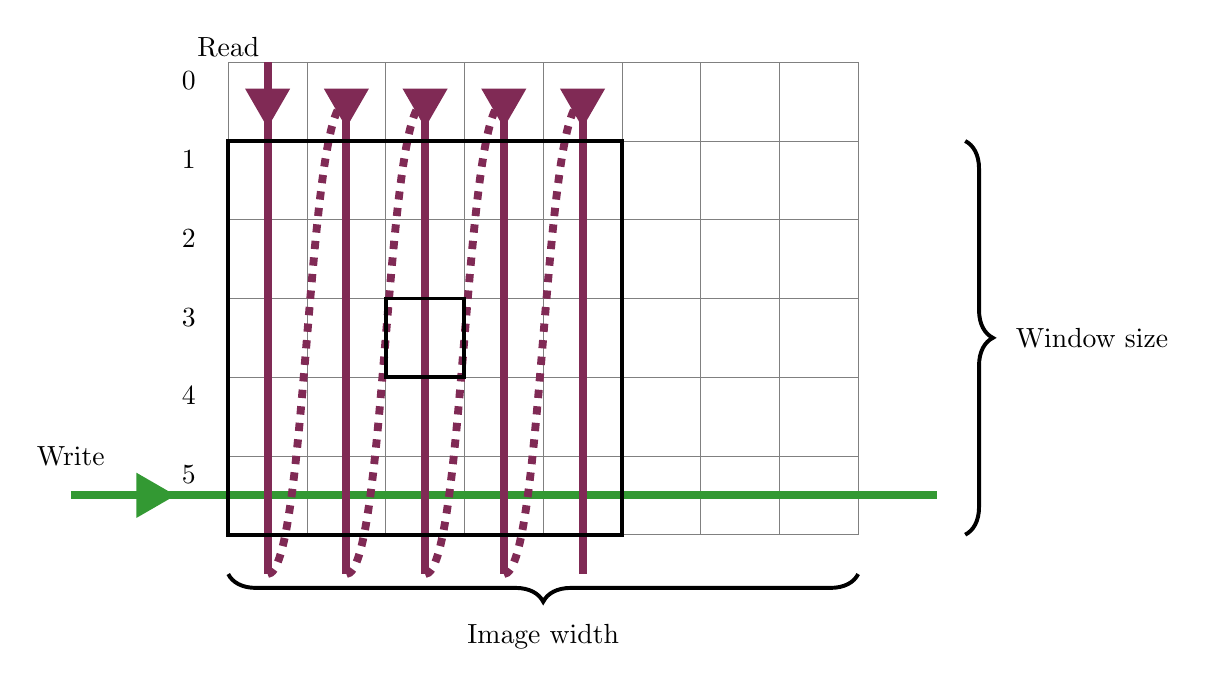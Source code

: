 % \tikzsetnextfilename{system-overview}
\begin{tikzpicture}[
    rounded corners=0mm,
    triangle/.style = {fill=blue!20, regular polygon, regular polygon sides=3 },
    node rotated/.style = {rotate=180},
    border rotated/.style = {shape border rotate=180}
]
    %coordinates
    \coordinate (orig)      at (0,0);

    \begin{pgfonlayer}{main}
        
        % Write arrows
        % \draw[draw=blue,line width=1.5mm] (8,4.5) .. controls (8,4) and (-1,4) .. (-1,3.5);
        % \path[draw=blue,line width=1.5mm] ($(-1,3.5)$) -- ($(8,3.5)$) node[anchor=east] {};

        % Write path
        \path[draw={rgb:red,1;green,3;blue,1},line width=1.0mm] ($(-2,0.5)$)  -- ($(9,0.5)$);
        % Write triangles
        \node[triangle,shape border rotate=270, fill={rgb:red,1;green,3;blue,1},minimum size=0.1cm] at (-1,0.5) {};
        
        % Read path
        \path[draw={rgb:red,3;green,1;blue,2},line width=1.0mm]  (0.5,6)  -- (0.5,-0.5);
        \path[draw={rgb:red,3;green,1;blue,2},line width=1.0mm]  (1.5,5.5)  -- (1.5,-0.5);
        \path[draw={rgb:red,3;green,1;blue,2},line width=1.0mm]  (2.5,5.5)  -- (2.5,-0.5);
        \path[draw={rgb:red,3;green,1;blue,2},line width=1.0mm]  (3.5,5.5)  -- (3.5,-0.5);
        \path[draw={rgb:red,3;green,1;blue,2},line width=1.0mm]  (4.5,5.5)  -- (4.5,-0.5);

        \path[draw={rgb:red,3;green,1;blue,2},line width=1.0mm,dashed] (0.5,-0.5)  .. controls (1,-0.5) and (1,5.5) .. (1.5,5.5);
        \path[draw={rgb:red,3;green,1;blue,2},line width=1.0mm,dashed] (1.5,-0.5)  .. controls (2,-0.5) and (2,5.5) .. (2.5,5.5);
        \path[draw={rgb:red,3;green,1;blue,2},line width=1.0mm,dashed] (2.5,-0.5)  .. controls (3,-0.5) and (3,5.5) .. (3.5,5.5);
        \path[draw={rgb:red,3;green,1;blue,2},line width=1.0mm,dashed] (3.5,-0.5)  .. controls (4,-0.5) and (4,5.5) .. (4.5,5.5);
        % Read triangles
        \node[triangle, border rotated, fill={rgb:red,3;green,1;blue,2},minimum size=0.1cm] at (0.5,5.5) {};
        \node[triangle, border rotated, fill={rgb:red,3;green,1;blue,2},minimum size=0.1cm] at (1.5,5.5) {};
        \node[triangle, border rotated, fill={rgb:red,3;green,1;blue,2},minimum size=0.1cm] at (2.5,5.5) {};
        \node[triangle, border rotated, fill={rgb:red,3;green,1;blue,2},minimum size=0.1cm] at (3.5,5.5) {};
        \node[triangle, border rotated, fill={rgb:red,3;green,1;blue,2},minimum size=0.1cm] at (4.5,5.5) {};

        % Text
        \node[] (write) at (-2,1) {Write};
        \node[] (read) at (0,6.2) {Read};

        % Braces
        \draw [line width=0.5mm,decorate,decoration={brace,amplitude=10pt},xshift=-4pt,yshift=0pt] (9.5,5) -- (9.5,0) node [black,midway,xshift=0.5cm,anchor=west] {Window size};
        \draw [line width=0.5mm,decorate,decoration={brace,amplitude=10pt},xshift=-0pt,yshift=0pt] (8,-0.5) -- (0,-0.5) node [black,midway,yshift=-0.5cm,anchor=north] {Image width};
        
        % Center pixel
        \draw[black,line width=0.5mm] (2,2) rectangle (3,3);
        % Window size
        \draw[black,line width=0.5mm] (0,0) rectangle (5,5);

        % Axis
        \foreach \x in {0,1,2,3,4,5}
            \node[anchor=north] at ($(-0.5,6)-(0,\x)$)  {$\x$};
    \end{pgfonlayer}

    % Foreground
    \begin{pgfonlayer}{foreground}
        
    \end{pgfonlayer} 

    % Background
    \begin{pgfonlayer}{background}
        % Grid
        \draw[step=1cm,gray,very thin] (0,0) grid (8,6);
    \end{pgfonlayer} 

\end{tikzpicture}